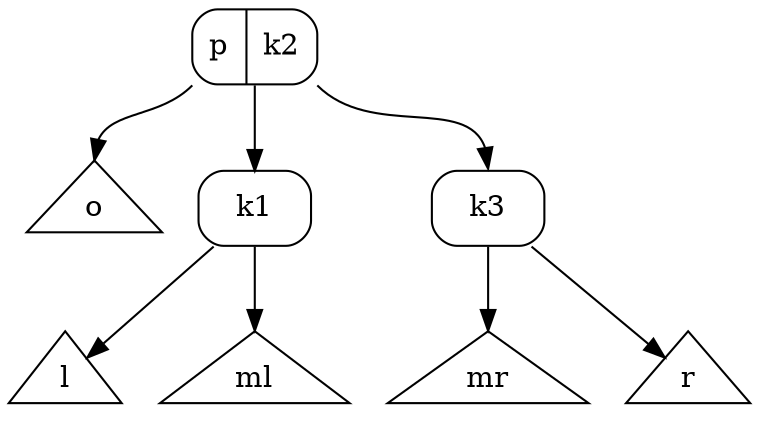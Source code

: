 digraph G {
    node [ ordering = out ];
    p [ shape = Mrecord, label = "<f1> p|<f2> k2" ];
    "p":f1 -> o  [ tailport = sw, headport = n ];
    p -> k1 [ tailport = s ];
    "p":f2 -> k3  [ tailport = se, headport = n ];
    o [ shape = triangle ];
    k1 [ shape = Mrecord ];
    k1 -> l;
    k1 -> ml;
    k3 [ shape = Mrecord ];
    k3 -> mr;
    k3 -> r;
    l  [ shape = triangle ];
    ml [ shape = triangle ];
    mr [ shape = triangle ];
    r  [ shape = triangle ];
}
